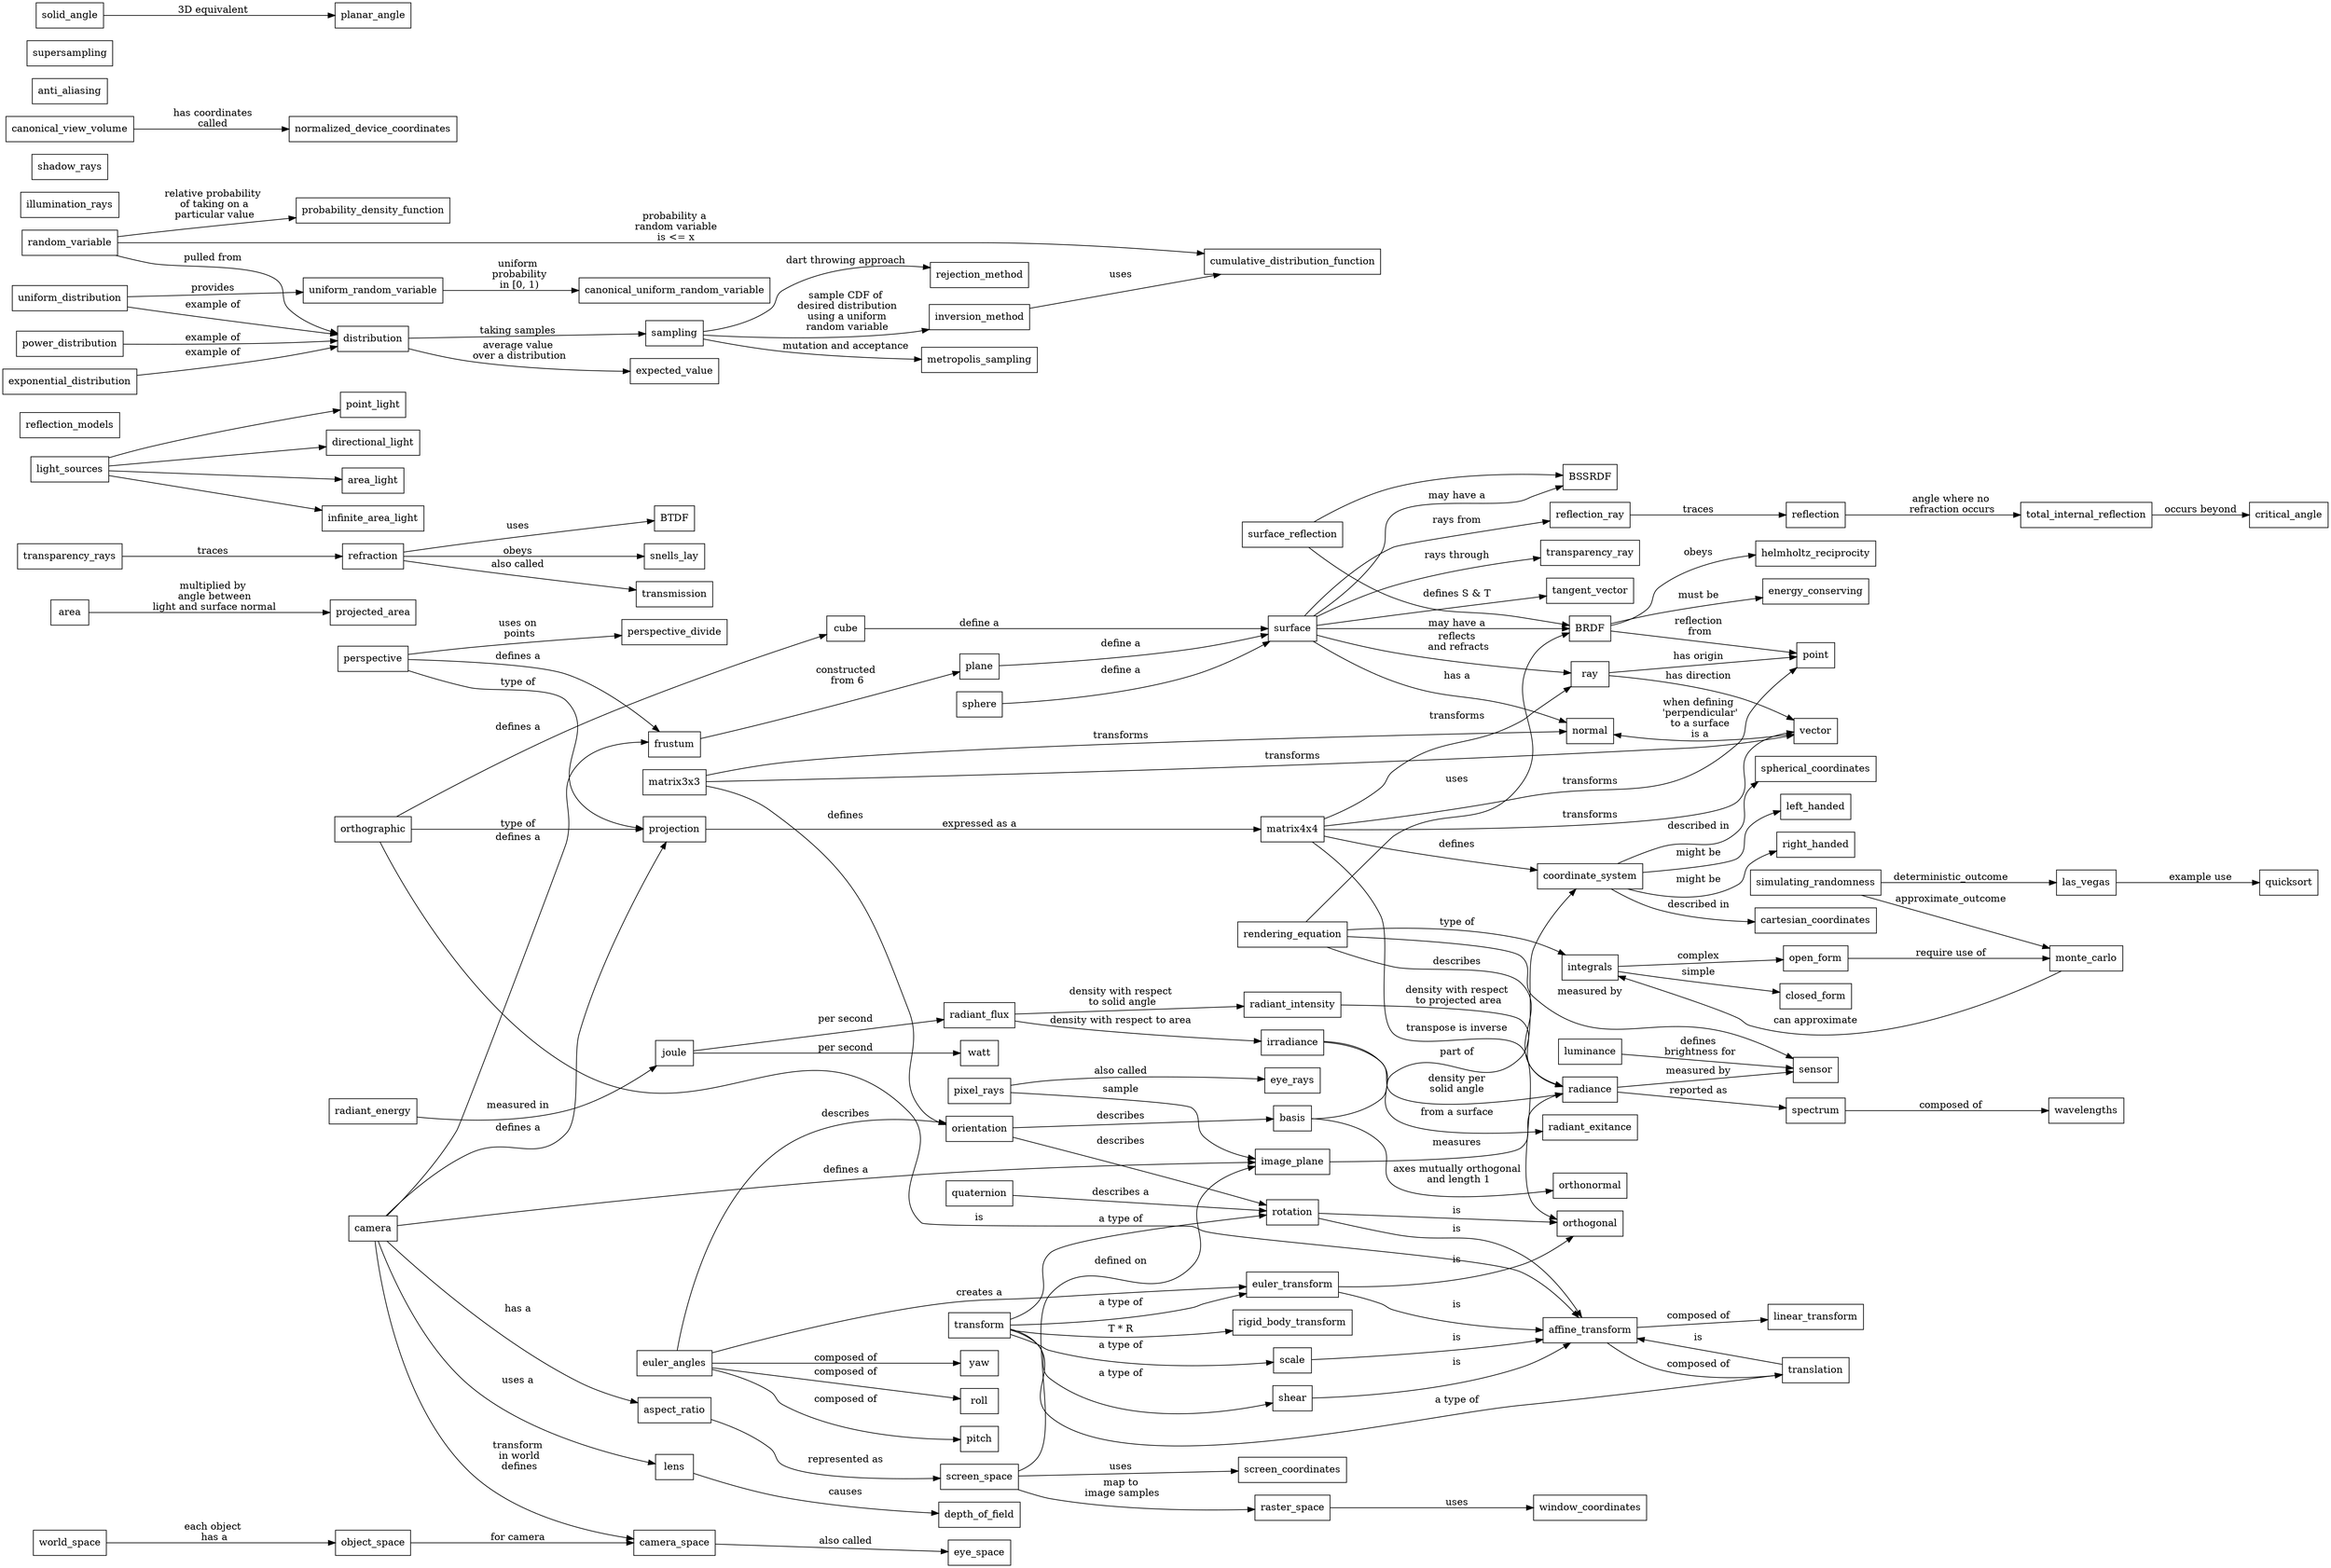 digraph Graphics {
  node [shape=box];/*, style=filled];*/
  edge [arrowhead=normal, arrowtail=dot];
  rankdir=LR;

  /************************************/
  /*      Mathematical units          */
  /************************************/
    ray -> point [label="has origin"]
    ray -> vector [label="has direction"]
    vector -> normal [label="when defining\n 'perpendicular'\n to a surface\n is a"]

    matrix4x4 -> point [label="transforms"]
    matrix4x4 -> ray [label="transforms"]
    matrix4x4 -> vector [label="transforms"]
    matrix4x4 -> coordinate_system [label="defines"]

    matrix3x3 -> normal [label="transforms"]
    matrix3x3 -> vector [label="transforms"]
    matrix3x3 -> orientation [label="defines"];

    orientation -> rotation [label="describes"];
    orientation -> basis [label="describes"];

    basis -> coordinate_system [label="part of"];

    coordinate_system -> left_handed [label="might be"];
    coordinate_system -> right_handed [label="might be"];
    coordinate_system -> cartesian_coordinates [label="described in"]
    coordinate_system -> spherical_coordinates [label="described in"]

  /************************************/
  /*      Transformations             */
  /************************************/
    quaternion -> rotation [label="describes a"]
    euler_angles -> orientation [label="describes"]
    euler_angles -> {roll, pitch, yaw} [label="composed of"]
    euler_angles -> euler_transform [label="creates a"]

    matrix4x4 -> orthogonal [label="transpose is inverse"]

    transform -> rigid_body_transform [label="T * R"]

    basis -> orthonormal [label="axes mutually orthogonal\n and length 1"];
    transform -> {euler_transform, scale, shear, rotation, translation} [label="a type of"]

    affine_transform -> {linear_transform, translation} [label="composed of"]

    orthographic -> affine_transform [label="is"]
    euler_transform -> affine_transform [label="is"]
    euler_transform -> orthogonal [label="is"]
    scale -> affine_transform [label="is"]
    translation -> affine_transform [label="is"]
    rotation -> affine_transform [label="is"]
    shear -> affine_transform [label="is"]
    rotation -> orthogonal [label="is"]

  /************************************/
  /*        Shapes                    */
  /************************************/

    {plane, sphere, cube} -> surface [label="define a"]
    frustum -> plane [label="constructed\n from 6"]

    surface -> normal [label="has a"]
    surface -> BRDF [label="may have a"]
    surface -> BSSRDF [label="may have a"]
    surface -> tangent_vector [label="defines S & T"]
    surface -> ray [label="reflects\n and refracts"]

    surface -> reflection_ray [label="rays from"]
    surface -> transparency_ray [label="rays through"]

  /************************************/
  /*         Units for light          */
  /************************************/
    spectrum -> wavelengths [label="composed of"]

    area -> projected_area [label="multiplied by\n angle between\n light and surface normal"]

    radiant_energy -> joule [label="measured in"]
    joule -> radiant_flux [label="per second"]
    joule -> watt [label="per second"]
    radiant_flux -> irradiance [label="density with respect to area"]
    radiant_flux -> radiant_intensity [label="density with respect\n to solid angle"]
    
    radiant_intensity -> radiance [label="density with respect\n to projected area"]

    irradiance -> radiant_exitance [label="from a surface"]
    irradiance -> radiance [label="density per\nsolid angle"]

    luminance -> sensor [label="defines\n brightness for"]
    radiance -> sensor [label="measured by"]

    radiance -> spectrum [label="reported as"]

  /************************************/
  /*      Material representation     */
  /************************************/
    BRDF -> energy_conserving [label="must be"]
    BRDF -> point [label="reflection\n from"]
    BRDF -> helmholtz_reciprocity [label="obeys"]

    surface_reflection -> {BRDF, BSSRDF}

    refraction -> BTDF [label="uses"]
    refraction -> snells_lay [label="obeys"]
    refraction -> transmission [label="also called"]

    reflection -> total_internal_reflection [label="angle where no\n refraction occurs"]
    total_internal_reflection -> critical_angle [label="occurs beyond"]

    light_sources -> {point_light, directional_light, area_light, infinite_area_light}
    reflection_models
    metropolis_sampling

  /************************************/
  /*      Ray Tracing                 */
  /************************************/
    pixel_rays -> image_plane [label="sample"]
    pixel_rays -> eye_rays [label="also called"]
    illumination_rays
    shadow_rays
    reflection_ray -> reflection [label="traces"]
    transparency_rays -> refraction [label="traces"]

  /************************************/
  /*         Camera                   */
  /************************************/

    projection -> matrix4x4 [label="expressed as a"]

    camera -> projection [label="defines a"]
    camera -> frustum [label="defines a"]
    camera -> aspect_ratio [label="has a"]
    camera -> image_plane [label="defines a"]

    camera -> lens [label="uses a"]
    lens -> depth_of_field [label="causes"]

    perspective -> projection [label="type of"]
    orthographic -> projection [label="type of"]
    perspective -> perspective_divide [label="uses on\n points"]

    orthographic -> cube [label="defines a"]
    perspective -> frustum [label="defines a"]

    image_plane -> radiance [label="measures"]

  /************************************/
  /*      Coordinate spaces           */
  /************************************/
    screen_space -> screen_coordinates [label="uses"]
    raster_space -> window_coordinates [label="uses"]

    world_space -> object_space [label="each object\n has a"]
    object_space -> camera_space [label="for camera"]
    camera -> camera_space [label="transform\n in world\n defines"]
    camera_space -> eye_space [label="also called"]
    screen_space -> image_plane [label="defined on"]
    screen_space -> raster_space [label="map to\n image samples"]

    aspect_ratio -> screen_space [label="represented as"]
  
  /************************************/
  /*      Integration                 */
  /************************************/
    simulating_randomness -> las_vegas [label="deterministic_outcome"]
    simulating_randomness -> monte_carlo [label="approximate_outcome"]
    las_vegas -> quicksort [label="example use"]

    rendering_equation -> integrals [label="type of"]
    monte_carlo -> integrals [label="can approximate"]
    integrals -> closed_form [label="simple"]
    integrals -> open_form [label="complex"]
    open_form -> monte_carlo [label="require use of"]

    rendering_equation -> BRDF [label="uses"]
    rendering_equation -> radiance [label="describes"]
    rendering_equation -> sensor [label="measured by"]

    probability_density_function
    random_variable -> cumulative_distribution_function [label="probability a\n random variable\n is <= x"]
    random_variable -> probability_density_function [label="relative probability\n of taking on a\n particular value"]
    random_variable -> distribution [label="pulled from"]

    uniform_random_variable
    uniform_random_variable -> canonical_uniform_random_variable [label="uniform\n probability\n in [0, 1)"]

    distribution -> expected_value [label="average value\n over a distribution"]
    {uniform_distribution, power_distribution, exponential_distribution} -> distribution [label="example of"]
    uniform_distribution -> uniform_random_variable [label="provides"]

    distribution -> sampling [label="taking samples"]
    sampling -> inversion_method [label="sample CDF of\n desired distribution\n using a uniform\n random variable"]
    inversion_method -> cumulative_distribution_function [label="uses"]
    sampling -> rejection_method [label="dart throwing approach"]
    sampling -> metropolis_sampling [label="mutation and acceptance"]

  /************************************/
  /*      Uncategorized               */
  /************************************/

  /************************************/
  /* Things which are graphviz keywords. */
  /************************************/
  /*
  width
  height
  */

    /* OpenGL range (-1, -1, -1) -> (1, 1, 1)
      DirectX Range (-1, -1, 0) -> (1, 1, 1)
      */
    canonical_view_volume
    canonical_view_volume -> normalized_device_coordinates [label="has coordinates\n called "]
    anti_aliasing
    supersampling

    /************************************/
    /*         Angles                   */
    /************************************/
    planar_angle
    solid_angle
    solid_angle -> planar_angle [label="3D equivalent"];


    { rank=same; ray, normal, tangent_vector }
    { rank=same; point, vector };

    normal

    matrix3x3
    matrix4x4

    perspective_divide

    affine_transform
    linear_transform
    quaternion

    plane
    sphere
    frustum
    cube

    joule
    watt

    radiant_energy
    radiant_flux
    radiant_intensity
    irradiance
    radiance

    area
    projected_area

    luminance
    sensor

    spectrum

    helmholtz_reciprocity

    { rank=same; BRDF, BSSRDF }

    camera

    projection

    { rank=same; perspective, orthographic }
    aspect_ratio

    camera_space
    world_space
    object_space
    screen_space
    raster_space
}
